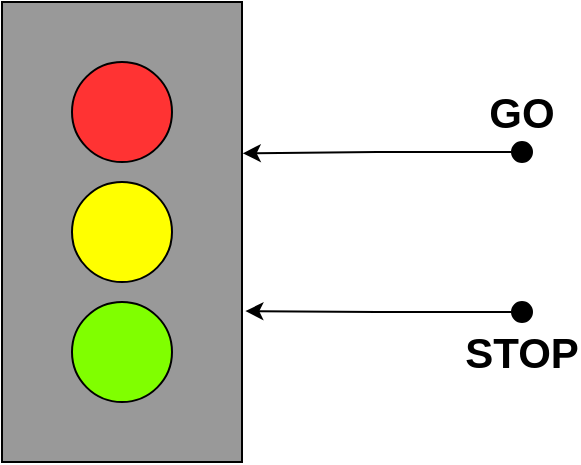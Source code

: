 <mxfile version="14.2.4" type="device"><diagram id="NGt5CFbDQ7QPjNMrkdyS" name="Page-1"><mxGraphModel dx="1426" dy="825" grid="1" gridSize="10" guides="1" tooltips="1" connect="1" arrows="1" fold="1" page="1" pageScale="1" pageWidth="827" pageHeight="1169" math="0" shadow="0"><root><mxCell id="0"/><mxCell id="1" parent="0"/><mxCell id="6nAQ5c1RDIUVuuX4hU9S-4" value="" style="rounded=0;whiteSpace=wrap;html=1;fillColor=#999999;" vertex="1" parent="1"><mxGeometry x="345" y="170" width="120" height="230" as="geometry"/></mxCell><mxCell id="6nAQ5c1RDIUVuuX4hU9S-1" value="" style="ellipse;whiteSpace=wrap;html=1;aspect=fixed;fillColor=#FF3333;" vertex="1" parent="1"><mxGeometry x="380" y="200" width="50" height="50" as="geometry"/></mxCell><mxCell id="6nAQ5c1RDIUVuuX4hU9S-2" value="" style="ellipse;whiteSpace=wrap;html=1;aspect=fixed;fillColor=#FFFF00;" vertex="1" parent="1"><mxGeometry x="380" y="260" width="50" height="50" as="geometry"/></mxCell><mxCell id="6nAQ5c1RDIUVuuX4hU9S-3" value="" style="ellipse;whiteSpace=wrap;html=1;aspect=fixed;fillColor=#80FF00;" vertex="1" parent="1"><mxGeometry x="380" y="320" width="50" height="50" as="geometry"/></mxCell><mxCell id="6nAQ5c1RDIUVuuX4hU9S-10" style="edgeStyle=orthogonalEdgeStyle;rounded=0;orthogonalLoop=1;jettySize=auto;html=1;exitX=0;exitY=0.5;exitDx=0;exitDy=0;entryX=1.003;entryY=0.329;entryDx=0;entryDy=0;entryPerimeter=0;" edge="1" parent="1" source="6nAQ5c1RDIUVuuX4hU9S-6" target="6nAQ5c1RDIUVuuX4hU9S-4"><mxGeometry relative="1" as="geometry"/></mxCell><mxCell id="6nAQ5c1RDIUVuuX4hU9S-6" value="" style="ellipse;whiteSpace=wrap;html=1;aspect=fixed;fillColor=#000000;" vertex="1" parent="1"><mxGeometry x="600" y="240" width="10" height="10" as="geometry"/></mxCell><mxCell id="6nAQ5c1RDIUVuuX4hU9S-12" style="edgeStyle=orthogonalEdgeStyle;rounded=0;orthogonalLoop=1;jettySize=auto;html=1;exitX=0;exitY=0.5;exitDx=0;exitDy=0;entryX=1.014;entryY=0.672;entryDx=0;entryDy=0;entryPerimeter=0;" edge="1" parent="1" source="6nAQ5c1RDIUVuuX4hU9S-11" target="6nAQ5c1RDIUVuuX4hU9S-4"><mxGeometry relative="1" as="geometry"/></mxCell><mxCell id="6nAQ5c1RDIUVuuX4hU9S-11" value="" style="ellipse;whiteSpace=wrap;html=1;aspect=fixed;fillColor=#000000;" vertex="1" parent="1"><mxGeometry x="600" y="320" width="10" height="10" as="geometry"/></mxCell><mxCell id="6nAQ5c1RDIUVuuX4hU9S-13" value="GO" style="text;html=1;strokeColor=none;fillColor=none;align=center;verticalAlign=middle;whiteSpace=wrap;rounded=0;fontStyle=1;fontSize=21;" vertex="1" parent="1"><mxGeometry x="585" y="215" width="40" height="20" as="geometry"/></mxCell><mxCell id="6nAQ5c1RDIUVuuX4hU9S-14" value="STOP" style="text;html=1;strokeColor=none;fillColor=none;align=center;verticalAlign=middle;whiteSpace=wrap;rounded=0;fontStyle=1;fontSize=21;" vertex="1" parent="1"><mxGeometry x="585" y="335" width="40" height="20" as="geometry"/></mxCell></root></mxGraphModel></diagram></mxfile>